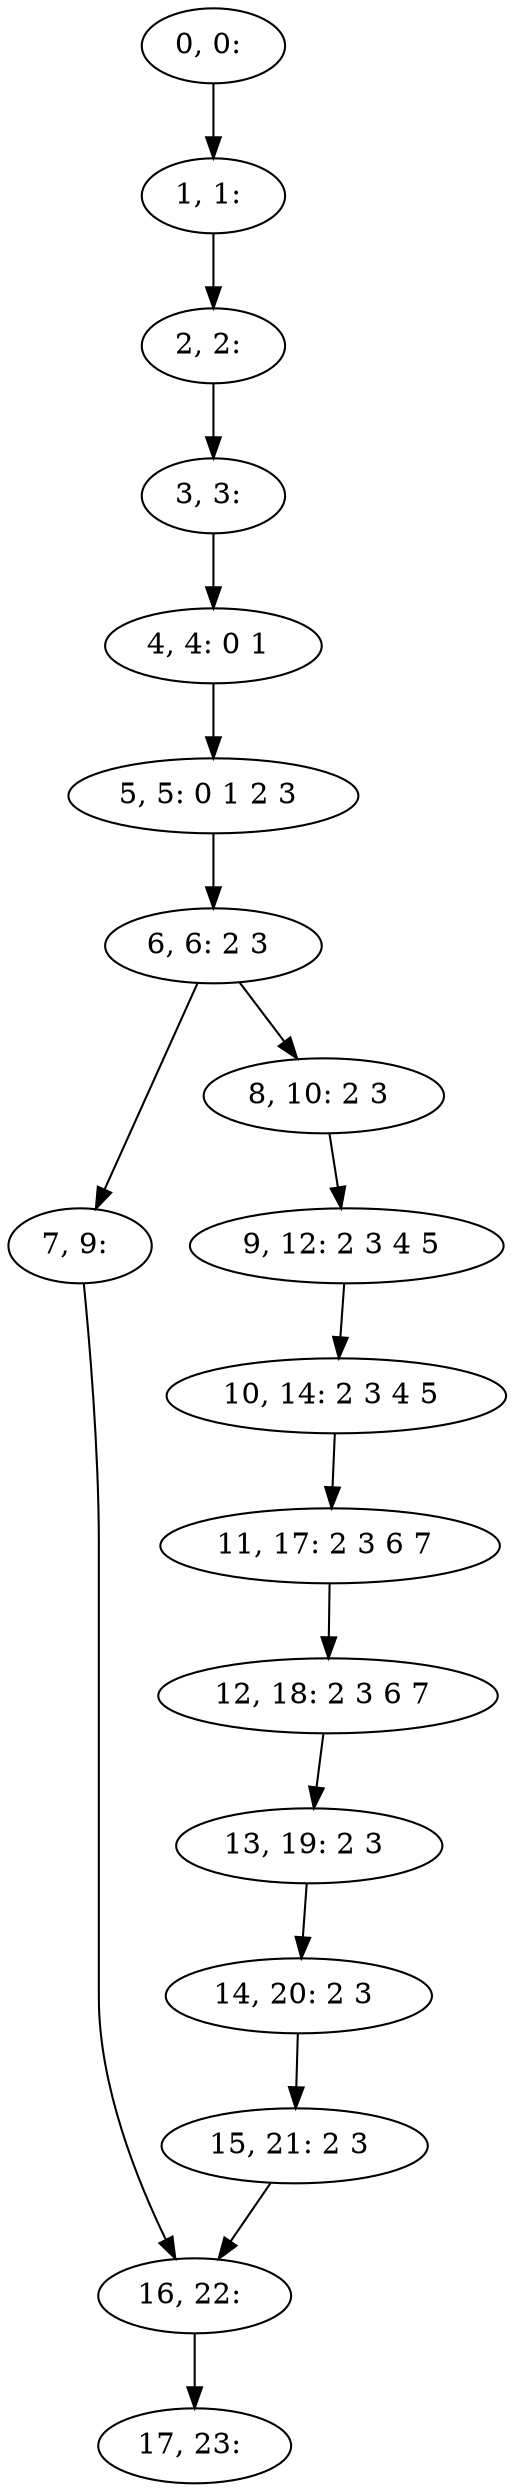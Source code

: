 digraph G {
0[label="0, 0: "];
1[label="1, 1: "];
2[label="2, 2: "];
3[label="3, 3: "];
4[label="4, 4: 0 1 "];
5[label="5, 5: 0 1 2 3 "];
6[label="6, 6: 2 3 "];
7[label="7, 9: "];
8[label="8, 10: 2 3 "];
9[label="9, 12: 2 3 4 5 "];
10[label="10, 14: 2 3 4 5 "];
11[label="11, 17: 2 3 6 7 "];
12[label="12, 18: 2 3 6 7 "];
13[label="13, 19: 2 3 "];
14[label="14, 20: 2 3 "];
15[label="15, 21: 2 3 "];
16[label="16, 22: "];
17[label="17, 23: "];
0->1 ;
1->2 ;
2->3 ;
3->4 ;
4->5 ;
5->6 ;
6->7 ;
6->8 ;
7->16 ;
8->9 ;
9->10 ;
10->11 ;
11->12 ;
12->13 ;
13->14 ;
14->15 ;
15->16 ;
16->17 ;
}
